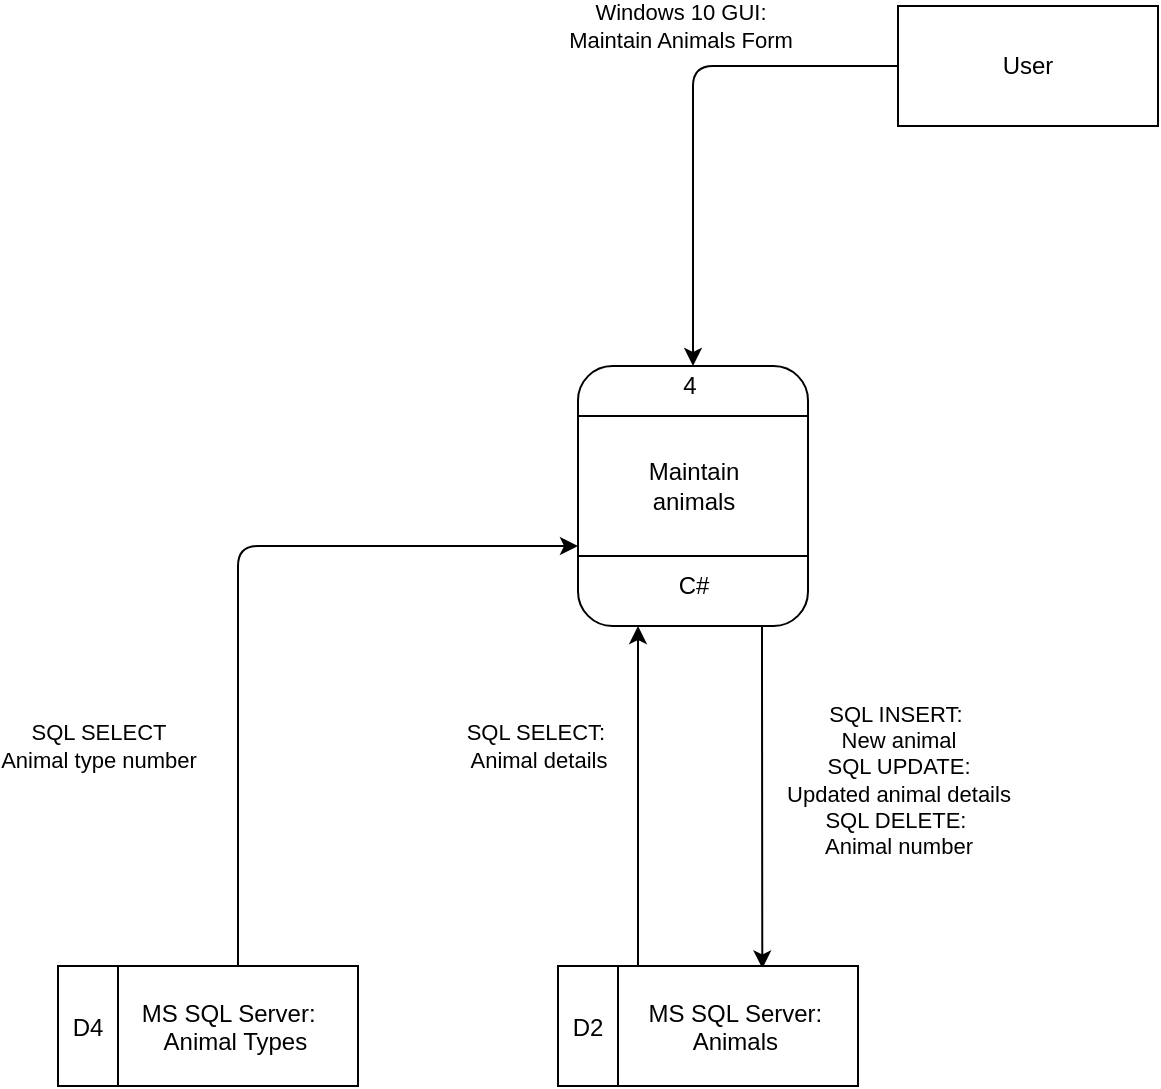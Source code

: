 <mxfile version="15.2.7" type="device"><diagram id="325DdJmIZybJyUfmAdFM" name="Page-1"><mxGraphModel dx="852" dy="494" grid="1" gridSize="10" guides="1" tooltips="1" connect="1" arrows="1" fold="1" page="1" pageScale="1" pageWidth="850" pageHeight="1100" math="0" shadow="0"><root><mxCell id="0"/><mxCell id="1" parent="0"/><mxCell id="OC5_b8NegOpWasfm5Z8S-1" value="Windows 10 GUI:&lt;br&gt;Maintain Animals Form" style="edgeStyle=orthogonalEdgeStyle;rounded=1;orthogonalLoop=1;jettySize=auto;html=1;entryX=0.5;entryY=0;entryDx=0;entryDy=0;" edge="1" parent="1" source="OC5_b8NegOpWasfm5Z8S-2" target="OC5_b8NegOpWasfm5Z8S-4"><mxGeometry x="-0.188" y="-21" relative="1" as="geometry"><mxPoint x="14" y="-20" as="offset"/></mxGeometry></mxCell><mxCell id="OC5_b8NegOpWasfm5Z8S-2" value="User" style="rounded=0;whiteSpace=wrap;html=1;" vertex="1" parent="1"><mxGeometry x="750" y="60" width="130" height="60" as="geometry"/></mxCell><mxCell id="OC5_b8NegOpWasfm5Z8S-3" value="" style="group" vertex="1" connectable="0" parent="1"><mxGeometry x="590" y="240" width="115" height="130" as="geometry"/></mxCell><mxCell id="OC5_b8NegOpWasfm5Z8S-4" value="" style="rounded=1;whiteSpace=wrap;html=1;" vertex="1" parent="OC5_b8NegOpWasfm5Z8S-3"><mxGeometry width="115" height="130" as="geometry"/></mxCell><mxCell id="OC5_b8NegOpWasfm5Z8S-5" value="" style="line;strokeWidth=1;rotatable=0;dashed=0;labelPosition=right;align=left;verticalAlign=middle;spacingTop=0;spacingLeft=6;points=[];portConstraint=eastwest;" vertex="1" parent="OC5_b8NegOpWasfm5Z8S-3"><mxGeometry y="20" width="115" height="10" as="geometry"/></mxCell><mxCell id="OC5_b8NegOpWasfm5Z8S-6" value="4" style="text;html=1;strokeColor=none;fillColor=none;align=center;verticalAlign=middle;whiteSpace=wrap;rounded=0;" vertex="1" parent="OC5_b8NegOpWasfm5Z8S-3"><mxGeometry x="35.5" width="40" height="20" as="geometry"/></mxCell><mxCell id="OC5_b8NegOpWasfm5Z8S-7" value="" style="line;strokeWidth=1;rotatable=0;dashed=0;labelPosition=right;align=left;verticalAlign=middle;spacingTop=0;spacingLeft=6;points=[];portConstraint=eastwest;" vertex="1" parent="OC5_b8NegOpWasfm5Z8S-3"><mxGeometry y="90" width="115" height="10" as="geometry"/></mxCell><mxCell id="OC5_b8NegOpWasfm5Z8S-8" value="C#" style="text;html=1;strokeColor=none;fillColor=none;align=center;verticalAlign=middle;whiteSpace=wrap;rounded=0;" vertex="1" parent="OC5_b8NegOpWasfm5Z8S-3"><mxGeometry x="37.5" y="100" width="40" height="20" as="geometry"/></mxCell><mxCell id="OC5_b8NegOpWasfm5Z8S-9" value="Maintain animals" style="text;html=1;strokeColor=none;fillColor=none;align=center;verticalAlign=middle;whiteSpace=wrap;rounded=0;" vertex="1" parent="OC5_b8NegOpWasfm5Z8S-3"><mxGeometry x="37.5" y="50" width="40" height="20" as="geometry"/></mxCell><mxCell id="OC5_b8NegOpWasfm5Z8S-10" value="SQL SELECT:&amp;nbsp;&lt;br&gt;Animal details" style="edgeStyle=orthogonalEdgeStyle;rounded=1;orthogonalLoop=1;jettySize=auto;html=1;" edge="1" parent="1" source="OC5_b8NegOpWasfm5Z8S-13" target="OC5_b8NegOpWasfm5Z8S-4"><mxGeometry x="0.294" y="50" relative="1" as="geometry"><Array as="points"><mxPoint x="620" y="440"/><mxPoint x="620" y="440"/></Array><mxPoint as="offset"/></mxGeometry></mxCell><mxCell id="OC5_b8NegOpWasfm5Z8S-11" value="SQL INSERT:&amp;nbsp;&lt;br&gt;New animal&lt;br&gt;SQL UPDATE:&lt;br&gt;Updated animal details&lt;br&gt;SQL DELETE:&amp;nbsp;&lt;br&gt;Animal number" style="edgeStyle=orthogonalEdgeStyle;rounded=1;orthogonalLoop=1;jettySize=auto;html=1;entryX=0.681;entryY=0.02;entryDx=0;entryDy=0;entryPerimeter=0;" edge="1" parent="1" source="OC5_b8NegOpWasfm5Z8S-4" target="OC5_b8NegOpWasfm5Z8S-13"><mxGeometry x="-0.099" y="68" relative="1" as="geometry"><Array as="points"><mxPoint x="682" y="390"/><mxPoint x="682" y="390"/></Array><mxPoint as="offset"/></mxGeometry></mxCell><mxCell id="OC5_b8NegOpWasfm5Z8S-12" value="" style="group" vertex="1" connectable="0" parent="1"><mxGeometry x="580" y="540" width="150" height="60" as="geometry"/></mxCell><mxCell id="OC5_b8NegOpWasfm5Z8S-13" value="" style="rounded=0;whiteSpace=wrap;html=1;" vertex="1" parent="OC5_b8NegOpWasfm5Z8S-12"><mxGeometry width="150" height="60" as="geometry"/></mxCell><mxCell id="OC5_b8NegOpWasfm5Z8S-14" value="                MS SQL Server:&#10;                Animals" style="shape=partialRectangle;fillColor=none;align=center;verticalAlign=middle;strokeColor=none;spacingLeft=34;rotatable=0;points=[[0,0.5],[1,0.5]];portConstraint=eastwest;dropTarget=0;" vertex="1" parent="OC5_b8NegOpWasfm5Z8S-12"><mxGeometry width="90" height="60" as="geometry"/></mxCell><mxCell id="OC5_b8NegOpWasfm5Z8S-15" value="D2" style="shape=partialRectangle;top=0;left=0;bottom=0;fillColor=none;stokeWidth=1;align=center;verticalAlign=middle;spacingLeft=4;spacingRight=4;overflow=hidden;rotatable=0;points=[];portConstraint=eastwest;part=1;" vertex="1" connectable="0" parent="OC5_b8NegOpWasfm5Z8S-14"><mxGeometry width="30" height="60" as="geometry"/></mxCell><mxCell id="OC5_b8NegOpWasfm5Z8S-16" value="" style="group" vertex="1" connectable="0" parent="1"><mxGeometry x="330" y="540" width="150" height="60" as="geometry"/></mxCell><mxCell id="OC5_b8NegOpWasfm5Z8S-17" value="" style="rounded=0;whiteSpace=wrap;html=1;" vertex="1" parent="OC5_b8NegOpWasfm5Z8S-16"><mxGeometry width="150" height="60" as="geometry"/></mxCell><mxCell id="OC5_b8NegOpWasfm5Z8S-18" value="              MS SQL Server:&#10;                Animal Types" style="shape=partialRectangle;fillColor=none;align=center;verticalAlign=middle;strokeColor=none;spacingLeft=34;rotatable=0;points=[[0,0.5],[1,0.5]];portConstraint=eastwest;dropTarget=0;" vertex="1" parent="OC5_b8NegOpWasfm5Z8S-16"><mxGeometry width="90" height="60" as="geometry"/></mxCell><mxCell id="OC5_b8NegOpWasfm5Z8S-19" value="D4" style="shape=partialRectangle;top=0;left=0;bottom=0;fillColor=none;stokeWidth=1;align=center;verticalAlign=middle;spacingLeft=4;spacingRight=4;overflow=hidden;rotatable=0;points=[];portConstraint=eastwest;part=1;" vertex="1" connectable="0" parent="OC5_b8NegOpWasfm5Z8S-18"><mxGeometry width="30" height="60" as="geometry"/></mxCell><mxCell id="OC5_b8NegOpWasfm5Z8S-20" value="SQL SELECT&lt;br&gt;Animal type number" style="edgeStyle=orthogonalEdgeStyle;rounded=1;orthogonalLoop=1;jettySize=auto;html=1;" edge="1" parent="1" source="OC5_b8NegOpWasfm5Z8S-17" target="OC5_b8NegOpWasfm5Z8S-4"><mxGeometry x="-0.421" y="70" relative="1" as="geometry"><mxPoint x="590" y="280" as="targetPoint"/><Array as="points"><mxPoint x="420" y="330"/></Array><mxPoint as="offset"/></mxGeometry></mxCell></root></mxGraphModel></diagram></mxfile>